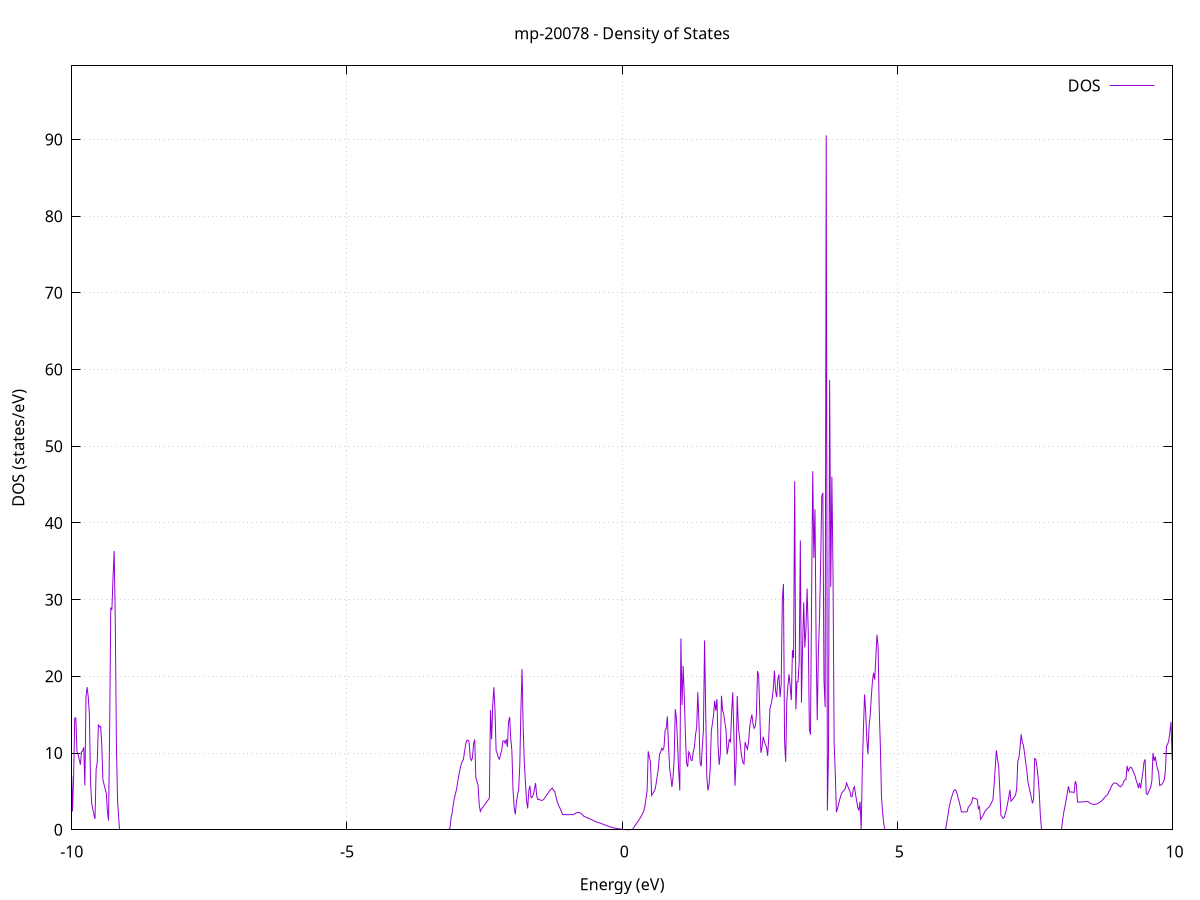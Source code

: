 set title 'mp-20078 - Density of States'
set xlabel 'Energy (eV)'
set ylabel 'DOS (states/eV)'
set grid
set xrange [-10:10]
set yrange [0:99.592]
set xzeroaxis lt -1
set terminal png size 800,600
set output 'mp-20078_dos_gnuplot.png'
plot '-' using 1:2 with lines title 'DOS'
-15.167300 0.000000
-15.146900 0.000000
-15.126400 0.000000
-15.105900 0.000000
-15.085400 0.000000
-15.065000 0.000000
-15.044500 0.000000
-15.024000 0.000000
-15.003500 0.000000
-14.983100 0.000000
-14.962600 0.000000
-14.942100 0.000000
-14.921700 0.000000
-14.901200 0.000000
-14.880700 0.000000
-14.860200 0.000000
-14.839800 0.000000
-14.819300 0.000000
-14.798800 0.000000
-14.778300 0.000000
-14.757900 0.000000
-14.737400 0.000000
-14.716900 0.000000
-14.696500 0.000000
-14.676000 0.000000
-14.655500 0.000000
-14.635000 0.000000
-14.614600 0.000000
-14.594100 0.000000
-14.573600 0.000000
-14.553100 0.000000
-14.532700 0.000000
-14.512200 0.000000
-14.491700 0.000000
-14.471300 0.000000
-14.450800 0.000000
-14.430300 0.000000
-14.409800 0.000000
-14.389400 0.000000
-14.368900 0.000000
-14.348400 0.000000
-14.327900 0.000000
-14.307500 0.000000
-14.287000 0.000000
-14.266500 0.000000
-14.246100 0.000000
-14.225600 0.000000
-14.205100 0.000000
-14.184600 0.000000
-14.164200 0.000000
-14.143700 0.000000
-14.123200 0.000000
-14.102700 0.000000
-14.082300 0.000000
-14.061800 0.000000
-14.041300 0.000000
-14.020900 0.000000
-14.000400 0.000000
-13.979900 0.000000
-13.959400 0.000000
-13.939000 0.000000
-13.918500 0.000000
-13.898000 0.000000
-13.877500 0.000000
-13.857100 0.000000
-13.836600 0.000000
-13.816100 0.000000
-13.795700 0.000000
-13.775200 0.000000
-13.754700 0.000000
-13.734200 0.000000
-13.713800 0.000000
-13.693300 0.000000
-13.672800 0.000000
-13.652300 0.000000
-13.631900 0.000000
-13.611400 0.000000
-13.590900 0.000000
-13.570400 0.000000
-13.550000 0.000000
-13.529500 0.000000
-13.509000 0.000000
-13.488600 0.000000
-13.468100 0.000000
-13.447600 0.000000
-13.427100 0.000000
-13.406700 0.000000
-13.386200 0.000000
-13.365700 0.000000
-13.345200 0.000000
-13.324800 0.000000
-13.304300 0.842200
-13.283800 28.816700
-13.263400 28.789100
-13.242900 28.769400
-13.222400 28.757700
-13.201900 21.398000
-13.181500 14.042900
-13.161000 0.000000
-13.140500 0.000000
-13.120000 8.403800
-13.099600 59.831600
-13.079100 48.073700
-13.058600 44.681600
-13.038200 27.035400
-13.017700 3.759500
-12.997200 3.706600
-12.976700 19.030300
-12.956300 25.334300
-12.935800 20.473200
-12.915300 39.021300
-12.894800 36.892200
-12.874400 33.348800
-12.853900 11.974400
-12.833400 1.164500
-12.813000 0.000000
-12.792500 5.328900
-12.772000 6.629200
-12.751500 8.343000
-12.731100 35.672600
-12.710600 11.198000
-12.690100 19.580300
-12.669600 28.580000
-12.649200 19.756600
-12.628700 16.157700
-12.608200 10.858500
-12.587800 10.222200
-12.567300 8.784000
-12.546800 5.401000
-12.526300 1.293800
-12.505900 0.336500
-12.485400 0.000000
-12.464900 0.000000
-12.444400 1.198800
-12.424000 5.149100
-12.403500 41.500400
-12.383000 46.864500
-12.362600 36.732300
-12.342100 42.649300
-12.321600 27.764300
-12.301100 34.115900
-12.280700 51.036400
-12.260200 35.395000
-12.239700 30.393900
-12.219200 24.210800
-12.198800 13.646300
-12.178300 7.976300
-12.157800 4.178600
-12.137300 1.897500
-12.116900 0.694200
-12.096400 0.090600
-12.075900 0.000000
-12.055500 0.000000
-12.035000 0.000000
-12.014500 0.000000
-11.994000 0.000000
-11.973600 0.000000
-11.953100 0.000000
-11.932600 0.000000
-11.912100 0.000000
-11.891700 0.000000
-11.871200 0.000000
-11.850700 0.000000
-11.830300 0.000000
-11.809800 0.000000
-11.789300 0.000000
-11.768800 0.000000
-11.748400 0.000000
-11.727900 0.000000
-11.707400 0.000000
-11.686900 0.000000
-11.666500 0.000000
-11.646000 0.000000
-11.625500 0.000000
-11.605100 0.000000
-11.584600 0.000000
-11.564100 0.000000
-11.543600 0.000000
-11.523200 0.000000
-11.502700 0.000000
-11.482200 0.000000
-11.461700 0.000000
-11.441300 0.000000
-11.420800 0.000000
-11.400300 0.000000
-11.379900 0.000000
-11.359400 0.000000
-11.338900 0.000000
-11.318400 0.000000
-11.298000 0.000000
-11.277500 0.000000
-11.257000 0.000000
-11.236500 0.000000
-11.216100 0.000000
-11.195600 0.000000
-11.175100 0.000000
-11.154700 0.000000
-11.134200 0.000000
-11.113700 0.000000
-11.093200 0.000000
-11.072800 0.000000
-11.052300 0.000000
-11.031800 69.748900
-11.011300 126.000400
-10.990900 72.005300
-10.970400 102.794400
-10.949900 146.229600
-10.929500 87.561200
-10.909000 48.799700
-10.888500 224.871000
-10.868000 154.143900
-10.847600 211.447500
-10.827100 174.561600
-10.806600 18.085400
-10.786100 41.708800
-10.765700 75.425800
-10.745200 137.972600
-10.724700 88.162900
-10.704200 138.303800
-10.683800 187.340300
-10.663300 263.184700
-10.642800 192.230500
-10.622400 107.636200
-10.601900 114.619300
-10.581400 58.066800
-10.560900 41.772100
-10.540500 13.673000
-10.520000 21.591500
-10.499500 29.416200
-10.479000 15.752800
-10.458600 13.953600
-10.438100 13.373300
-10.417600 11.673000
-10.397200 12.452200
-10.376700 21.233900
-10.356200 21.689200
-10.335700 16.905800
-10.315300 17.679000
-10.294800 11.905800
-10.274300 14.728600
-10.253800 17.512400
-10.233400 15.903200
-10.212900 12.856400
-10.192400 8.672400
-10.172000 2.728600
-10.151500 1.897200
-10.131000 2.716100
-10.110500 5.805100
-10.090100 12.790500
-10.069600 28.163300
-10.049100 15.819100
-10.028600 18.297500
-10.008200 10.069000
-9.987700 2.391800
-9.967200 6.671900
-9.946800 14.574600
-9.926300 14.565600
-9.905800 10.172700
-9.885300 9.810600
-9.864900 9.153300
-9.844400 8.482300
-9.823900 10.147600
-9.803400 10.274900
-9.783000 10.745200
-9.762500 5.777800
-9.742000 17.356400
-9.721600 18.589900
-9.701100 17.333700
-9.680600 15.110100
-9.660100 6.513200
-9.639700 3.514800
-9.619200 2.708300
-9.598700 2.004400
-9.578200 1.403200
-9.557800 7.906500
-9.537300 8.786700
-9.516800 13.731200
-9.496400 13.410500
-9.475900 13.474000
-9.455400 11.120000
-9.434900 6.496700
-9.414500 5.915200
-9.394000 5.343200
-9.373500 4.780800
-9.353000 2.440300
-9.332600 1.213600
-9.312100 13.145900
-9.291600 28.953200
-9.271100 28.666700
-9.250700 32.946600
-9.230200 36.356600
-9.209700 27.273400
-9.189300 11.234300
-9.168800 3.825200
-9.148300 1.591400
-9.127800 0.000000
-9.107400 0.000000
-9.086900 0.000000
-9.066400 0.000000
-9.045900 0.000000
-9.025500 0.000000
-9.005000 0.000000
-8.984500 0.000000
-8.964100 0.000000
-8.943600 0.000000
-8.923100 0.000000
-8.902600 0.000000
-8.882200 0.000000
-8.861700 0.000000
-8.841200 0.000000
-8.820700 0.000000
-8.800300 0.000000
-8.779800 0.000000
-8.759300 0.000000
-8.738900 0.000000
-8.718400 0.000000
-8.697900 0.000000
-8.677400 0.000000
-8.657000 0.000000
-8.636500 0.000000
-8.616000 0.000000
-8.595500 0.000000
-8.575100 0.000000
-8.554600 0.000000
-8.534100 0.000000
-8.513700 0.000000
-8.493200 0.000000
-8.472700 0.000000
-8.452200 0.000000
-8.431800 0.000000
-8.411300 0.000000
-8.390800 0.000000
-8.370300 0.000000
-8.349900 0.000000
-8.329400 0.000000
-8.308900 0.000000
-8.288500 0.000000
-8.268000 0.000000
-8.247500 0.000000
-8.227000 0.000000
-8.206600 0.000000
-8.186100 0.000000
-8.165600 0.000000
-8.145100 0.000000
-8.124700 0.000000
-8.104200 0.000000
-8.083700 0.000000
-8.063300 0.000000
-8.042800 0.000000
-8.022300 0.000000
-8.001800 0.000000
-7.981400 0.000000
-7.960900 0.000000
-7.940400 0.000000
-7.919900 0.000000
-7.899500 0.000000
-7.879000 0.000000
-7.858500 0.000000
-7.838000 0.000000
-7.817600 0.000000
-7.797100 0.000000
-7.776600 0.000000
-7.756200 0.000000
-7.735700 0.000000
-7.715200 0.000000
-7.694700 0.000000
-7.674300 0.000000
-7.653800 0.000000
-7.633300 0.000000
-7.612800 0.000000
-7.592400 0.000000
-7.571900 0.000000
-7.551400 0.000000
-7.531000 0.000000
-7.510500 0.000000
-7.490000 0.000000
-7.469500 0.000000
-7.449100 0.000000
-7.428600 0.000000
-7.408100 0.000000
-7.387600 0.000000
-7.367200 0.000000
-7.346700 0.000000
-7.326200 0.000000
-7.305800 0.000000
-7.285300 0.000000
-7.264800 0.000000
-7.244300 0.000000
-7.223900 0.000000
-7.203400 0.000000
-7.182900 0.000000
-7.162400 0.000000
-7.142000 0.000000
-7.121500 0.000000
-7.101000 0.000000
-7.080600 0.000000
-7.060100 0.000000
-7.039600 0.000000
-7.019100 0.000000
-6.998700 0.000000
-6.978200 0.000000
-6.957700 0.000000
-6.937200 0.000000
-6.916800 0.000000
-6.896300 0.000000
-6.875800 0.000000
-6.855400 0.000000
-6.834900 0.000000
-6.814400 0.000000
-6.793900 0.000000
-6.773500 0.000000
-6.753000 0.000000
-6.732500 0.000000
-6.712000 0.000000
-6.691600 0.000000
-6.671100 0.000000
-6.650600 0.000000
-6.630100 0.000000
-6.609700 0.000000
-6.589200 0.000000
-6.568700 0.000000
-6.548300 0.000000
-6.527800 0.000000
-6.507300 0.000000
-6.486800 0.000000
-6.466400 0.000000
-6.445900 0.000000
-6.425400 0.000000
-6.404900 0.000000
-6.384500 0.000000
-6.364000 0.000000
-6.343500 0.000000
-6.323100 0.000000
-6.302600 0.000000
-6.282100 0.000000
-6.261600 0.000000
-6.241200 0.000000
-6.220700 0.000000
-6.200200 0.000000
-6.179700 0.000000
-6.159300 0.000000
-6.138800 0.000000
-6.118300 0.000000
-6.097900 0.000000
-6.077400 0.000000
-6.056900 0.000000
-6.036400 0.000000
-6.016000 0.000000
-5.995500 0.000000
-5.975000 0.000000
-5.954500 0.000000
-5.934100 0.000000
-5.913600 0.000000
-5.893100 0.000000
-5.872700 0.000000
-5.852200 0.000000
-5.831700 0.000000
-5.811200 0.000000
-5.790800 0.000000
-5.770300 0.000000
-5.749800 0.000000
-5.729300 0.000000
-5.708900 0.000000
-5.688400 0.000000
-5.667900 0.000000
-5.647500 0.000000
-5.627000 0.000000
-5.606500 0.000000
-5.586000 0.000000
-5.565600 0.000000
-5.545100 0.000000
-5.524600 0.000000
-5.504100 0.000000
-5.483700 0.000000
-5.463200 0.000000
-5.442700 0.000000
-5.422300 0.000000
-5.401800 0.000000
-5.381300 0.000000
-5.360800 0.000000
-5.340400 0.000000
-5.319900 0.000000
-5.299400 0.000000
-5.278900 0.000000
-5.258500 0.000000
-5.238000 0.000000
-5.217500 0.000000
-5.197000 0.000000
-5.176600 0.000000
-5.156100 0.000000
-5.135600 0.000000
-5.115200 0.000000
-5.094700 0.000000
-5.074200 0.000000
-5.053700 0.000000
-5.033300 0.000000
-5.012800 0.000000
-4.992300 0.000000
-4.971800 0.000000
-4.951400 0.000000
-4.930900 0.000000
-4.910400 0.000000
-4.890000 0.000000
-4.869500 0.000000
-4.849000 0.000000
-4.828500 0.000000
-4.808100 0.000000
-4.787600 0.000000
-4.767100 0.000000
-4.746600 0.000000
-4.726200 0.000000
-4.705700 0.000000
-4.685200 0.000000
-4.664800 0.000000
-4.644300 0.000000
-4.623800 0.000000
-4.603300 0.000000
-4.582900 0.000000
-4.562400 0.000000
-4.541900 0.000000
-4.521400 0.000000
-4.501000 0.000000
-4.480500 0.000000
-4.460000 0.000000
-4.439600 0.000000
-4.419100 0.000000
-4.398600 0.000000
-4.378100 0.000000
-4.357700 0.000000
-4.337200 0.000000
-4.316700 0.000000
-4.296200 0.000000
-4.275800 0.000000
-4.255300 0.000000
-4.234800 0.000000
-4.214400 0.000000
-4.193900 0.000000
-4.173400 0.000000
-4.152900 0.000000
-4.132500 0.000000
-4.112000 0.000000
-4.091500 0.000000
-4.071000 0.000000
-4.050600 0.000000
-4.030100 0.000000
-4.009600 0.000000
-3.989200 0.000000
-3.968700 0.000000
-3.948200 0.000000
-3.927700 0.000000
-3.907300 0.000000
-3.886800 0.000000
-3.866300 0.000000
-3.845800 0.000000
-3.825400 0.000000
-3.804900 0.000000
-3.784400 0.000000
-3.763900 0.000000
-3.743500 0.000000
-3.723000 0.000000
-3.702500 0.000000
-3.682100 0.000000
-3.661600 0.000000
-3.641100 0.000000
-3.620600 0.000000
-3.600200 0.000000
-3.579700 0.000000
-3.559200 0.000000
-3.538700 0.000000
-3.518300 0.000000
-3.497800 0.000000
-3.477300 0.000000
-3.456900 0.000000
-3.436400 0.000000
-3.415900 0.000000
-3.395400 0.000000
-3.375000 0.000000
-3.354500 0.000000
-3.334000 0.000000
-3.313500 0.000000
-3.293100 0.000000
-3.272600 0.000000
-3.252100 0.000000
-3.231700 0.000000
-3.211200 0.000000
-3.190700 0.000000
-3.170200 0.000000
-3.149800 0.000000
-3.129300 0.181800
-3.108800 1.517100
-3.088300 2.254200
-3.067900 3.318100
-3.047400 4.146400
-3.026900 4.745900
-3.006500 5.381600
-2.986000 6.319000
-2.965500 7.189800
-2.945000 7.889400
-2.924600 8.544500
-2.904100 8.918500
-2.883600 9.200200
-2.863100 10.203100
-2.842700 11.174400
-2.822200 11.649200
-2.801700 11.676800
-2.781300 11.466300
-2.760800 9.428700
-2.740300 9.036400
-2.719800 9.384900
-2.699400 11.205900
-2.678900 11.765400
-2.658400 6.822700
-2.637900 6.299300
-2.617500 5.775000
-2.597000 3.232400
-2.576500 2.401400
-2.556100 2.709000
-2.535600 2.902800
-2.515100 3.099100
-2.494600 3.297900
-2.474200 3.499200
-2.453700 3.703100
-2.433200 3.909500
-2.412700 4.118400
-2.392300 15.599700
-2.371800 11.810900
-2.351300 16.301700
-2.330800 18.596400
-2.310400 15.555300
-2.289900 10.312500
-2.269400 9.930800
-2.249000 9.388500
-2.228500 9.197400
-2.208000 9.854600
-2.187500 10.440900
-2.167100 11.560900
-2.146600 11.596900
-2.126100 11.272500
-2.105600 11.794100
-2.085200 10.782100
-2.064700 14.015800
-2.044200 14.703100
-2.023800 11.886300
-2.003300 10.285800
-1.982800 5.245700
-1.962300 2.926400
-1.941900 2.015000
-1.921400 3.539100
-1.900900 4.569300
-1.880400 5.268400
-1.860000 8.372500
-1.839500 15.620100
-1.819000 20.953000
-1.798600 13.437000
-1.778100 8.877500
-1.757600 6.197000
-1.737100 3.808600
-1.716700 2.782600
-1.696200 5.131600
-1.675700 5.725700
-1.655200 4.172300
-1.634800 4.240500
-1.614300 4.568600
-1.593800 5.209900
-1.573400 6.100900
-1.552900 4.486900
-1.532400 3.927600
-1.511900 4.001500
-1.491500 3.891800
-1.471000 3.831100
-1.450500 3.845800
-1.430000 3.936000
-1.409600 4.110600
-1.389100 4.355500
-1.368600 4.552400
-1.348200 4.742000
-1.327700 4.980800
-1.307200 5.184600
-1.286700 5.336100
-1.266300 5.435300
-1.245800 5.093700
-1.225300 5.024900
-1.204800 4.378600
-1.184400 3.773700
-1.163900 3.358700
-1.143400 3.013500
-1.123000 2.730300
-1.102500 2.344900
-1.082000 1.988100
-1.061500 1.981200
-1.041100 1.975100
-1.020600 1.970000
-1.000100 1.965800
-0.979600 1.962400
-0.959200 1.960000
-0.938700 1.958500
-0.918200 1.957900
-0.897700 1.958700
-0.877300 2.017600
-0.856800 2.109300
-0.836300 2.203900
-0.815900 2.249400
-0.795400 2.257300
-0.774900 2.227900
-0.754400 2.160900
-0.734000 2.056500
-0.713500 1.900200
-0.693000 1.743000
-0.672500 1.684300
-0.652100 1.624100
-0.631600 1.562300
-0.611100 1.499000
-0.590700 1.434100
-0.570200 1.367600
-0.549700 1.299600
-0.529200 1.230000
-0.508800 1.150600
-0.488300 1.074600
-0.467800 1.026700
-0.447300 0.977900
-0.426900 0.928200
-0.406400 0.877500
-0.385900 0.825900
-0.365500 0.773400
-0.345000 0.720000
-0.324500 0.665600
-0.304000 0.610300
-0.283600 0.554100
-0.263100 0.496900
-0.242600 0.438800
-0.222100 0.381100
-0.201700 0.341400
-0.181200 0.303500
-0.160700 0.267400
-0.140300 0.233600
-0.119800 0.202000
-0.099300 0.172800
-0.078800 0.145800
-0.058400 0.121100
-0.037900 0.098700
-0.017400 0.078600
0.003100 0.060800
0.023500 0.045200
0.044000 0.032000
0.064500 0.021000
0.084900 0.012400
0.105400 0.006000
0.125900 0.001900
0.146400 0.000100
0.166800 0.000000
0.187300 0.049700
0.207800 0.257300
0.228300 0.473500
0.248700 0.689500
0.269200 0.905300
0.289700 1.120900
0.310100 1.336200
0.330600 1.561900
0.351100 1.820500
0.371600 2.112600
0.392000 2.438300
0.412500 3.063200
0.433000 4.073900
0.453500 5.109700
0.473900 10.233100
0.494400 9.453100
0.514900 8.869800
0.535400 4.492900
0.555800 4.725000
0.576300 4.969100
0.596800 5.239600
0.617200 5.992000
0.637700 7.029000
0.658200 7.981900
0.678700 9.807700
0.699100 10.129300
0.719600 10.623700
0.740100 10.391000
0.760600 10.783900
0.781000 12.948500
0.801500 13.232300
0.822000 14.776700
0.842400 10.854500
0.862900 8.065800
0.883400 6.970800
0.903900 5.577700
0.924300 6.827300
0.944800 9.128400
0.965300 15.738000
0.985800 14.542500
1.006200 11.346700
1.026700 7.750800
1.047200 5.123800
1.067600 24.952300
1.088100 16.263800
1.108600 21.346900
1.129100 17.413600
1.149500 12.336800
1.170000 8.708900
1.190500 8.202800
1.211000 10.135100
1.231400 9.840200
1.251900 9.067600
1.272400 9.037400
1.292800 10.165300
1.313300 10.791400
1.333800 12.396000
1.354300 13.379100
1.374700 17.935800
1.395200 13.988200
1.415700 8.770300
1.436200 8.280600
1.456600 10.823600
1.477100 13.007400
1.497600 24.689900
1.518000 15.375400
1.538500 6.877900
1.559000 5.122800
1.579500 5.899900
1.599900 7.968500
1.620400 12.893900
1.640900 13.883700
1.661400 15.002700
1.681800 16.816800
1.702300 15.533400
1.722800 17.023500
1.743200 10.886100
1.763700 8.465100
1.784200 9.880000
1.804700 17.469500
1.825100 15.537400
1.845600 15.113800
1.866100 13.975900
1.886600 13.096000
1.907000 9.835800
1.927500 10.743600
1.948000 11.830200
1.968500 11.395100
1.988900 15.168300
2.009400 17.925300
2.029900 12.541900
2.050300 5.742500
2.070800 9.022900
2.091300 17.438300
2.111800 13.438300
2.132200 12.077200
2.152700 10.773300
2.173200 9.509000
2.193700 8.749000
2.214100 8.589600
2.234600 11.434700
2.255100 10.875100
2.275500 10.504500
2.296000 11.328500
2.316500 13.287900
2.337000 14.321600
2.357400 15.020100
2.377900 13.799200
2.398400 13.227600
2.418900 13.490200
2.439300 14.918700
2.459800 20.689100
2.480300 20.120700
2.500700 15.357100
2.521200 10.035400
2.541700 10.762700
2.562200 12.138300
2.582600 11.564500
2.603100 11.087700
2.623600 10.777900
2.644100 9.634700
2.664500 12.154600
2.685000 15.761800
2.705500 16.339500
2.725900 17.091800
2.746400 18.329300
2.766900 20.750900
2.787400 18.120200
2.807800 17.292600
2.828300 19.639200
2.848800 20.246200
2.869300 17.306600
2.889700 18.974300
2.910200 29.865400
2.930700 32.058200
2.951100 11.619400
2.971600 8.842600
2.992100 16.795400
3.012600 18.858200
3.033000 20.285400
3.053500 18.670700
3.074000 16.904200
3.094500 23.421300
3.114900 22.384700
3.135400 45.431500
3.155900 15.697100
3.176300 19.291200
3.196800 19.314500
3.217300 21.964300
3.237800 37.724200
3.258200 16.562600
3.278700 23.986700
3.299200 29.642000
3.319700 23.769400
3.340100 26.256000
3.360600 31.457400
3.381100 25.898900
3.401600 13.089700
3.422000 12.412600
3.442500 30.518200
3.463000 46.750700
3.483400 35.433900
3.503900 41.764800
3.524400 24.347200
3.544900 14.284600
3.565300 23.044600
3.585800 27.440800
3.606300 34.516200
3.626800 43.454400
3.647200 43.927200
3.667700 19.411800
3.688200 15.998600
3.708600 90.538400
3.729100 2.517500
3.749600 9.959600
3.770100 58.617000
3.790500 31.681300
3.811000 46.034300
3.831500 33.460700
3.852000 11.280400
3.872400 7.383100
3.892900 2.298000
3.913400 2.791000
3.933800 3.364400
3.954300 3.979400
3.974800 4.477200
3.995300 4.847100
4.015700 5.017200
4.036200 5.155500
4.056700 5.421200
4.077200 6.098300
4.097600 5.712500
4.118100 5.353500
4.138600 5.021200
4.159000 4.317600
4.179500 4.324600
4.200000 5.322800
4.220500 5.604400
4.240900 4.640100
4.261400 3.740400
4.281900 2.905400
4.302400 2.506500
4.322800 3.651000
4.343300 0.000000
4.363800 7.874000
4.384200 13.163600
4.404700 17.638400
4.425200 15.390500
4.445700 11.736100
4.466100 9.863600
4.486600 13.460400
4.507100 14.920500
4.527600 17.323500
4.548000 19.390100
4.568500 20.466200
4.589000 19.570900
4.609400 22.411300
4.629900 25.432500
4.650400 23.962000
4.670900 15.831500
4.691300 11.000200
4.711800 4.394100
4.732300 2.316000
4.752800 0.778900
4.773200 0.052100
4.793700 0.000000
4.814200 0.000000
4.834700 0.000000
4.855100 0.000000
4.875600 0.000000
4.896100 0.000000
4.916500 0.000000
4.937000 0.000000
4.957500 0.000000
4.978000 0.000000
4.998400 0.000000
5.018900 0.000000
5.039400 0.000000
5.059900 0.000000
5.080300 0.000000
5.100800 0.000000
5.121300 0.000000
5.141700 0.000000
5.162200 0.000000
5.182700 0.000000
5.203200 0.000000
5.223600 0.000000
5.244100 0.000000
5.264600 0.000000
5.285100 0.000000
5.305500 0.000000
5.326000 0.000000
5.346500 0.000000
5.366900 0.000000
5.387400 0.000000
5.407900 0.000000
5.428400 0.000000
5.448800 0.000000
5.469300 0.000000
5.489800 0.000000
5.510300 0.000000
5.530700 0.000000
5.551200 0.000000
5.571700 0.000000
5.592100 0.000000
5.612600 0.000000
5.633100 0.000000
5.653600 0.000000
5.674000 0.000000
5.694500 0.000000
5.715000 0.000000
5.735500 0.000000
5.755900 0.000000
5.776400 0.000000
5.796900 0.000000
5.817300 0.000000
5.837800 0.000000
5.858300 0.000000
5.878800 0.146100
5.899200 0.976200
5.919700 1.904500
5.940200 2.858700
5.960700 3.537700
5.981100 4.113200
6.001600 4.585200
6.022100 5.031400
6.042500 5.237800
6.063000 5.148300
6.083500 4.780500
6.104000 4.156800
6.124400 3.646600
6.144900 3.012200
6.165400 2.333500
6.185900 2.333000
6.206300 2.332400
6.226800 2.331700
6.247300 2.337300
6.267800 2.355500
6.288200 2.912000
6.308700 3.121900
6.329200 3.314400
6.349600 3.489300
6.370100 4.202100
6.390600 4.142700
6.411100 4.082000
6.431500 4.022100
6.452000 3.969800
6.472500 2.754800
6.493000 3.004800
6.513400 1.355500
6.533900 1.590300
6.554400 1.847600
6.574800 2.127400
6.595300 2.429500
6.615800 2.606200
6.636300 2.760600
6.656700 2.904400
6.677200 3.037500
6.697700 3.314400
6.718200 3.633900
6.738600 3.988900
6.759100 5.887900
6.779600 8.136800
6.800000 10.350800
6.820500 9.190300
6.841000 8.294500
6.861500 5.338300
6.881900 1.902600
6.902400 1.689700
6.922900 1.469500
6.943400 1.612800
6.963800 2.127400
6.984300 2.744200
7.004800 3.462900
7.025200 4.283800
7.045700 5.206600
7.066200 3.718800
7.086700 3.899500
7.107100 4.091800
7.127600 4.295600
7.148100 4.510900
7.168600 5.336200
7.189000 8.914600
7.209500 9.375500
7.230000 10.729700
7.250400 12.455200
7.270900 11.369400
7.291400 11.031400
7.311900 9.969000
7.332300 8.817700
7.352800 7.749300
7.373300 6.208700
7.393800 5.546100
7.414200 4.879800
7.434700 4.179100
7.455200 3.444200
7.475600 3.968000
7.496100 9.274500
7.516600 9.191000
7.537100 8.235300
7.557500 6.849400
7.578000 4.955600
7.598500 1.886200
7.619000 0.133100
7.639400 0.000000
7.659900 0.000000
7.680400 0.000000
7.700900 0.000000
7.721300 0.000000
7.741800 0.000000
7.762300 0.000000
7.782700 0.000000
7.803200 0.000000
7.823700 0.000000
7.844200 0.000000
7.864600 0.000000
7.885100 0.000000
7.905600 0.000000
7.926100 0.000000
7.946500 0.000000
7.967000 0.000000
7.987500 0.000000
8.007900 1.505600
8.028400 2.413800
8.048900 3.162000
8.069400 3.965600
8.089800 4.824500
8.110300 5.660400
8.130800 4.903000
8.151300 4.926300
8.171700 4.925800
8.192200 4.901400
8.212700 4.853100
8.233100 6.335000
8.253600 5.924300
8.274100 3.603200
8.294600 3.609700
8.315000 3.617000
8.335500 3.625100
8.356000 3.634000
8.376500 3.643700
8.396900 3.654200
8.417400 3.665400
8.437900 3.677500
8.458300 3.690400
8.478800 3.600000
8.499300 3.468800
8.519800 3.402900
8.540200 3.352100
8.560700 3.315600
8.581200 3.304400
8.601700 3.337400
8.622100 3.366300
8.642600 3.425000
8.663100 3.510200
8.683500 3.611000
8.704000 3.727400
8.724500 3.859900
8.745000 4.013700
8.765400 4.212800
8.785900 4.350900
8.806400 4.499700
8.826900 4.659000
8.847300 5.056600
8.867800 5.198000
8.888300 5.662800
8.908800 5.862300
8.929200 6.056800
8.949700 6.119900
8.970200 6.064800
8.990600 6.019800
9.011100 5.851500
9.031600 5.714600
9.052100 5.607700
9.072500 5.723700
9.093000 5.871300
9.113500 6.326400
9.134000 6.510100
9.154400 6.543200
9.174900 8.327000
9.195400 7.638300
9.215800 7.934000
9.236300 8.165000
9.256800 8.076800
9.277300 7.750200
9.297700 7.411200
9.318200 7.055600
9.338700 6.487400
9.359200 6.040800
9.379600 5.431000
9.400100 6.108900
9.420600 5.395400
9.441000 6.490300
9.461500 7.484900
9.482000 8.836500
9.502500 9.176000
9.522900 4.742100
9.543400 4.598200
9.563900 4.920000
9.584400 5.200600
9.604800 5.563400
9.625300 6.394400
9.645800 10.024300
9.666200 8.975000
9.686700 9.538000
9.707200 8.668100
9.727700 7.923900
9.748100 7.544800
9.768600 5.757000
9.789100 5.832800
9.809600 5.935500
9.830000 6.193100
9.850500 6.497400
9.871000 7.731700
9.891400 10.928600
9.911900 11.144200
9.932400 11.651700
9.952900 12.675200
9.973300 14.056600
9.993800 9.092100
10.014300 9.659900
10.034800 8.930700
10.055200 9.052100
10.075700 8.770900
10.096200 8.455300
10.116600 8.109000
10.137100 7.732000
10.157600 7.593000
10.178100 7.813600
10.198500 6.792800
10.219000 6.470900
10.239500 6.335800
10.260000 6.804800
10.280400 4.861800
10.300900 1.129500
10.321400 3.641400
10.341900 3.786700
10.362300 4.780600
10.382800 6.304200
10.403300 8.085800
10.423700 10.125300
10.444200 12.422700
10.464700 15.861900
10.485200 14.376000
10.505600 6.990100
10.526100 1.567200
10.546600 1.407600
10.567100 1.324400
10.587500 1.317500
10.608000 1.387000
10.628500 1.532800
10.648900 1.754900
10.669400 2.053300
10.689900 2.428100
10.710400 3.183000
10.730800 3.844100
10.751300 4.665300
10.771800 6.739500
10.792300 7.017800
10.812700 6.873800
10.833200 6.631300
10.853700 5.472500
10.874100 4.961800
10.894600 5.461100
10.915100 7.843300
10.935600 11.223800
10.956000 11.863900
10.976500 11.587600
10.997000 10.523500
11.017500 10.479500
11.037900 10.379300
11.058400 11.480500
11.078900 8.275700
11.099300 6.598200
11.119800 6.470900
11.140300 10.554500
11.160800 5.840300
11.181200 5.624900
11.201700 6.483400
11.222200 7.328800
11.242700 8.418500
11.263100 10.268400
11.283600 9.537300
11.304100 9.103300
11.324500 9.642900
11.345000 9.155200
11.365500 8.606100
11.386000 8.852700
11.406400 7.676400
11.426900 6.787900
11.447400 11.709100
11.467900 14.665100
11.488300 15.759600
11.508800 16.955100
11.529300 16.093100
11.549700 6.797900
11.570200 5.076700
11.590700 3.620300
11.611200 2.420200
11.631600 1.706400
11.652100 1.485700
11.672600 1.665100
11.693100 4.822100
11.713500 5.870100
11.734000 7.211100
11.754500 8.742400
11.775000 9.903000
11.795400 10.592900
11.815900 10.653900
11.836400 9.351700
11.856800 8.443100
11.877300 7.897000
11.897800 7.486700
11.918300 7.551800
11.938700 8.133100
11.959200 9.880000
11.979700 12.641900
12.000200 12.274900
12.020600 8.348100
12.041100 7.501900
12.061600 6.672000
12.082000 5.858500
12.102500 5.061300
12.123000 3.790600
12.143500 2.358100
12.163900 2.083200
12.184400 1.821700
12.204900 1.604600
12.225400 1.409500
12.245800 1.081500
12.266300 0.805500
12.286800 0.612200
12.307200 0.476000
12.327700 0.356500
12.348200 0.363100
12.368700 0.548300
12.389100 0.912100
12.409600 1.445200
12.430100 2.159300
12.450600 2.997000
12.471000 3.958500
12.491500 5.043600
12.512000 6.556300
12.532400 9.299500
12.552900 18.393400
12.573400 16.125400
12.593900 4.587300
12.614300 4.079100
12.634800 3.571200
12.655300 3.063800
12.675800 2.556700
12.696200 2.050100
12.716700 2.967100
12.737200 6.697800
12.757600 8.841000
12.778100 11.021700
12.798600 13.366300
12.819100 15.429300
12.839500 17.160700
12.860000 17.787300
12.880500 10.937400
12.901000 6.678400
12.921400 2.945100
12.941900 3.321300
12.962400 3.773200
12.982800 5.193300
13.003300 6.219200
13.023800 5.778100
13.044300 6.385100
13.064700 8.340900
13.085200 11.774200
13.105700 9.681800
13.126200 9.553700
13.146600 9.260300
13.167100 11.164100
13.187600 11.521600
13.208100 10.786900
13.228500 9.544200
13.249000 8.282200
13.269500 7.054600
13.289900 6.806600
13.310400 6.427800
13.330900 5.914700
13.351400 5.267300
13.371800 6.348800
13.392300 9.175100
13.412800 8.097600
13.433300 6.963700
13.453700 6.797700
13.474200 6.078600
13.494700 5.238500
13.515100 4.326700
13.535600 4.952700
13.556100 5.720200
13.576600 6.854400
13.597000 14.280600
13.617500 12.515000
13.638000 13.805800
13.658500 13.400900
13.678900 11.088200
13.699400 11.219300
13.719900 9.067300
13.740300 10.141000
13.760800 13.128500
13.781300 11.474900
13.801800 11.368700
13.822200 10.696900
13.842700 11.830500
13.863200 11.311400
13.883700 9.991500
13.904100 10.053300
13.924600 10.117600
13.945100 10.277300
13.965500 10.242000
13.986000 10.616200
14.006500 9.329300
14.027000 7.678700
14.047400 10.447100
14.067900 17.445200
14.088400 19.218500
14.108900 17.278400
14.129300 13.784100
14.149800 9.452400
14.170300 6.217800
14.190700 4.918400
14.211200 3.781600
14.231700 2.967400
14.252200 2.503300
14.272600 2.453000
14.293100 2.921600
14.313600 3.696900
14.334100 4.554400
14.354500 5.247700
14.375000 6.116000
14.395500 6.297100
14.415900 6.814900
14.436400 7.516200
14.456900 9.206300
14.477400 10.890900
14.497800 13.190900
14.518300 15.862700
14.538800 16.514300
14.559300 14.114200
14.579700 8.662400
14.600200 4.331500
14.620700 4.251500
14.641200 4.209700
14.661600 4.297000
14.682100 4.687600
14.702600 5.047300
14.723000 8.420600
14.743500 6.616000
14.764000 6.492200
14.784500 4.106900
14.804900 3.615900
14.825400 3.176300
14.845900 2.869000
14.866400 2.724900
14.886800 1.964200
14.907300 2.200900
14.927800 2.551100
14.948200 2.875700
14.968700 3.166100
14.989200 3.498700
15.009700 3.463900
15.030100 3.426000
15.050600 3.385000
15.071100 3.341000
15.091600 3.296500
15.112000 3.268900
15.132500 3.261700
15.153000 3.274900
15.173400 3.308600
15.193900 3.362600
15.214400 3.811400
15.234900 3.963200
15.255300 4.182400
15.275800 4.472100
15.296300 4.832300
15.316800 5.371200
15.337200 5.429800
15.357700 5.166400
15.378200 4.734400
15.398600 4.533400
15.419100 4.462900
15.439600 4.406300
15.460100 4.761000
15.480500 5.013700
15.501000 5.272200
15.521500 5.279800
15.542000 4.259000
15.562400 4.541200
15.582900 4.918900
15.603400 5.266400
15.623800 5.605300
15.644300 6.016000
15.664800 6.497400
15.685300 7.264600
15.705700 8.258900
15.726200 13.440900
15.746700 12.029400
15.767200 11.647100
15.787600 11.740400
15.808100 12.993400
15.828600 12.690900
15.849000 11.818000
15.869500 10.959600
15.890000 11.212300
15.910500 11.791400
15.930900 11.417400
15.951400 11.518600
15.971900 11.354900
15.992400 11.222000
16.012800 13.889500
16.033300 12.051200
16.053800 12.267300
16.074300 10.735000
16.094700 9.652600
16.115200 9.401500
16.135700 8.626500
16.156100 7.980100
16.176600 6.346500
16.197100 5.940100
16.217600 5.510300
16.238000 5.141600
16.258500 4.858000
16.279000 4.630000
16.299500 16.313800
16.319900 11.446000
16.340400 5.464300
16.360900 5.376400
16.381300 5.337000
16.401800 5.486900
16.422300 5.901100
16.442800 6.231500
16.463200 6.423500
16.483700 6.462500
16.504200 5.388800
16.524700 6.296800
16.545100 7.157000
16.565600 9.003500
16.586100 9.974100
16.606500 11.065300
16.627000 11.224700
16.647500 11.692600
16.668000 11.976000
16.688400 11.435100
16.708900 10.717500
16.729400 9.743600
16.749900 8.355800
16.770300 8.680600
16.790800 9.469400
16.811300 9.962200
16.831700 14.036500
16.852200 15.220600
16.872700 12.842000
16.893200 7.746200
16.913600 9.385200
16.934100 11.040300
16.954600 10.945400
16.975100 7.933500
16.995500 7.069400
17.016000 6.921300
17.036500 6.498800
17.056900 6.293700
17.077400 6.178500
17.097900 6.020200
17.118400 5.846900
17.138800 5.658700
17.159300 5.455600
17.179800 5.237500
17.200300 5.787100
17.220700 5.205500
17.241200 7.622400
17.261700 5.905700
17.282100 6.063400
17.302600 6.270100
17.323100 6.572600
17.343600 8.498000
17.364000 9.079100
17.384500 8.750600
17.405000 8.918200
17.425500 8.569000
17.445900 8.444800
17.466400 8.432600
17.486900 8.404100
17.507400 8.715500
17.527800 10.424700
17.548300 9.165700
17.568800 9.157900
17.589200 9.006600
17.609700 8.716400
17.630200 7.584600
17.650700 7.353200
17.671100 7.841500
17.691600 7.318300
17.712100 5.507000
17.732600 4.735400
17.753000 7.645500
17.773500 10.431500
17.794000 13.193600
17.814400 14.623000
17.834900 16.681800
17.855400 14.968200
17.875900 7.662100
17.896300 6.098500
17.916800 5.339400
17.937300 5.188800
17.957800 5.467600
17.978200 6.191400
17.998700 7.139300
18.019200 8.126000
18.039600 11.165000
18.060100 9.832500
18.080600 8.467400
18.101100 7.263200
18.121500 7.128700
18.142000 7.014200
18.162500 6.968700
18.183000 7.155800
18.203400 6.189300
18.223900 5.763400
18.244400 5.625300
18.264800 5.663600
18.285300 8.994000
18.305800 7.722200
18.326300 8.145600
18.346700 8.636100
18.367200 9.186700
18.387700 9.718600
18.408200 10.504200
18.428600 10.922200
18.449100 10.814200
18.469600 10.848400
18.490000 11.255300
18.510500 12.023400
18.531000 10.927700
18.551500 12.050500
18.571900 13.459500
18.592400 13.309000
18.612900 8.785300
18.633400 5.750300
18.653800 5.579800
18.674300 6.845900
18.694800 9.659600
18.715200 8.294500
18.735700 8.619300
18.756200 8.726600
18.776700 10.426400
18.797100 9.519900
18.817600 8.177100
18.838100 7.871800
18.858600 7.446700
18.879000 7.047300
18.899500 9.803300
18.920000 5.843600
18.940500 4.177900
18.960900 4.967200
18.981400 5.705600
19.001900 6.350400
19.022300 6.901600
19.042800 7.603300
19.063300 7.998400
19.083800 12.723300
19.104200 9.175900
19.124700 8.643300
19.145200 7.652200
19.165700 7.132500
19.186100 6.678400
19.206600 6.531800
19.227100 6.489000
19.247500 6.752500
19.268000 7.549100
19.288500 7.793300
19.309000 8.525600
19.329400 8.321600
19.349900 7.757900
19.370400 7.709900
19.390900 7.675200
19.411300 7.651500
19.431800 8.043700
19.452300 9.768800
19.472700 9.528400
19.493200 8.820200
19.513700 8.814100
19.534200 8.583900
19.554600 7.885400
19.575100 7.245200
19.595600 6.688400
19.616100 8.977900
19.636500 10.887900
19.657000 16.649400
19.677500 11.663600
19.697900 11.571200
19.718400 12.153500
19.738900 12.783200
19.759400 14.044400
19.779800 13.852400
19.800300 8.837100
19.820800 6.808000
19.841300 6.819000
19.861700 7.289900
19.882200 7.929400
19.902700 8.474400
19.923100 8.562600
19.943600 8.748800
19.964100 8.856400
19.984600 10.688100
20.005000 12.111000
20.025500 10.790900
20.046000 9.909100
20.066500 9.321500
20.086900 7.821900
20.107400 7.496000
20.127900 7.893700
20.148300 10.661500
20.168800 9.720000
20.189300 9.704100
20.209800 9.196200
20.230200 8.749700
20.250700 8.560400
20.271200 8.112900
20.291700 7.949800
20.312100 8.786200
20.332600 9.189500
20.353100 9.750600
20.373600 10.626600
20.394000 11.085600
20.414500 12.758900
20.435000 14.946100
20.455400 14.255200
20.475900 15.056200
20.496400 13.461000
20.516900 13.514400
20.537300 13.532900
20.557800 14.031400
20.578300 13.192500
20.598800 12.070700
20.619200 8.190300
20.639700 7.634200
20.660200 7.843200
20.680600 8.280500
20.701100 8.814900
20.721600 9.388500
20.742100 9.207600
20.762500 9.519300
20.783000 9.962300
20.803500 10.319900
20.824000 10.950400
20.844400 10.643900
20.864900 9.281400
20.885400 8.837600
20.905800 8.437900
20.926300 8.315200
20.946800 8.216800
20.967300 9.636900
20.987700 10.005000
21.008200 8.898300
21.028700 9.671300
21.049200 9.314100
21.069600 8.685900
21.090100 8.208100
21.110600 8.369400
21.131000 10.141700
21.151500 13.376500
21.172000 17.669500
21.192500 10.866700
21.212900 10.677900
21.233400 10.505700
21.253900 9.826500
21.274400 8.680300
21.294800 7.541800
21.315300 6.841600
21.335800 6.987300
21.356200 7.043300
21.376700 7.215800
21.397200 8.045300
21.417700 8.764000
21.438100 9.593000
21.458600 9.969800
21.479100 9.227700
21.499600 9.204100
21.520000 10.391500
21.540500 10.490400
21.561000 11.730600
21.581400 19.726400
21.601900 15.415000
21.622400 11.527900
21.642900 11.398800
21.663300 10.188400
21.683800 8.779900
21.704300 8.872800
21.724800 10.237800
21.745200 10.571200
21.765700 11.540200
21.786200 11.652600
21.806700 11.458300
21.827100 8.712000
21.847600 7.811500
21.868100 7.376000
21.888500 7.058000
21.909000 6.992700
21.929500 7.009900
21.950000 7.104100
21.970400 7.987200
21.990900 10.898100
22.011400 12.620000
22.031900 11.892800
22.052300 11.009100
22.072800 10.446700
22.093300 10.602200
22.113700 10.297500
22.134200 9.548800
22.154700 9.340500
22.175200 9.770200
22.195600 9.652600
22.216100 9.693700
22.236600 9.954200
22.257100 9.918900
22.277500 9.662900
22.298000 9.285000
22.318500 8.936200
22.338900 8.213600
22.359400 7.192500
22.379900 6.485900
22.400400 5.782800
22.420800 6.106700
22.441300 6.752000
22.461800 7.549300
22.482300 8.258700
22.502700 8.989600
22.523200 9.723000
22.543700 10.796600
22.564100 11.736900
22.584600 12.564600
22.605100 12.041400
22.625600 10.588400
22.646000 11.558300
22.666500 10.340000
22.687000 8.717400
22.707500 7.197700
22.727900 7.282400
22.748400 7.374600
22.768900 7.423000
22.789300 8.746000
22.809800 8.749800
22.830300 8.835300
22.850800 8.984000
22.871200 9.744900
22.891700 10.711500
22.912200 11.468500
22.932700 12.027100
22.953100 13.641200
22.973600 13.228500
22.994100 11.998700
23.014500 12.024600
23.035000 10.276300
23.055500 10.041000
23.076000 10.885300
23.096400 13.955300
23.116900 12.874000
23.137400 13.204700
23.157900 12.381500
23.178300 11.324000
23.198800 11.386600
23.219300 11.513000
23.239800 11.699900
23.260200 11.584700
23.280700 14.373400
23.301200 16.818700
23.321600 15.508400
23.342100 15.007600
23.362600 10.662400
23.383100 9.339400
23.403500 9.191200
23.424000 9.497500
23.444500 9.985700
23.465000 10.576100
23.485400 10.400900
23.505900 9.744700
23.526400 7.045900
23.546800 5.841800
23.567300 4.243600
23.587800 3.269800
23.608300 5.254900
23.628700 12.562400
23.649200 13.338900
23.669700 13.039500
23.690200 12.607800
23.710600 10.782100
23.731100 8.997400
23.751600 7.320100
23.772000 5.670400
23.792500 4.915700
23.813000 4.949100
23.833500 2.872100
23.853900 1.948200
23.874400 1.607700
23.894900 1.500400
23.915400 0.211700
23.935800 0.000000
23.956300 0.000000
23.976800 0.000000
23.997200 0.000000
24.017700 0.000000
24.038200 0.000000
24.058700 0.000000
24.079100 0.000000
24.099600 0.000000
24.120100 0.000000
24.140600 0.000000
24.161000 0.000000
24.181500 0.000000
24.202000 0.000000
24.222400 0.000000
24.242900 0.000000
24.263400 0.000000
24.283900 0.000000
24.304300 0.000000
24.324800 0.000000
24.345300 0.000000
24.365800 0.000000
24.386200 0.000000
24.406700 0.000000
24.427200 0.000000
24.447700 0.000000
24.468100 0.000000
24.488600 0.000000
24.509100 0.000000
24.529500 0.000000
24.550000 0.000000
24.570500 0.000000
24.591000 0.000000
24.611400 0.000000
24.631900 0.000000
24.652400 0.000000
24.672900 0.000000
24.693300 0.000000
24.713800 0.000000
24.734300 0.000000
24.754700 0.000000
24.775200 0.000000
24.795700 0.000000
24.816200 0.000000
24.836600 0.000000
24.857100 0.000000
24.877600 0.000000
24.898100 0.000000
24.918500 0.000000
24.939000 0.000000
24.959500 0.000000
24.979900 0.000000
25.000400 0.000000
25.020900 0.000000
25.041400 0.000000
25.061800 0.000000
25.082300 0.000000
25.102800 0.000000
25.123300 0.000000
25.143700 0.000000
25.164200 0.000000
25.184700 0.000000
25.205100 0.000000
25.225600 0.000000
25.246100 0.000000
25.266600 0.000000
25.287000 0.000000
25.307500 0.000000
25.328000 0.000000
25.348500 0.000000
25.368900 0.000000
25.389400 0.000000
25.409900 0.000000
25.430300 0.000000
25.450800 0.000000
25.471300 0.000000
25.491800 0.000000
25.512200 0.000000
25.532700 0.000000
25.553200 0.000000
25.573700 0.000000
25.594100 0.000000
25.614600 0.000000
25.635100 0.000000
25.655500 0.000000
25.676000 0.000000
25.696500 0.000000
25.717000 0.000000
25.737400 0.000000
25.757900 0.000000
25.778400 0.000000
e

